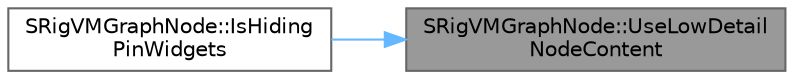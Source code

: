 digraph "SRigVMGraphNode::UseLowDetailNodeContent"
{
 // INTERACTIVE_SVG=YES
 // LATEX_PDF_SIZE
  bgcolor="transparent";
  edge [fontname=Helvetica,fontsize=10,labelfontname=Helvetica,labelfontsize=10];
  node [fontname=Helvetica,fontsize=10,shape=box,height=0.2,width=0.4];
  rankdir="RL";
  Node1 [id="Node000001",label="SRigVMGraphNode::UseLowDetail\lNodeContent",height=0.2,width=0.4,color="gray40", fillcolor="grey60", style="filled", fontcolor="black",tooltip=" "];
  Node1 -> Node2 [id="edge1_Node000001_Node000002",dir="back",color="steelblue1",style="solid",tooltip=" "];
  Node2 [id="Node000002",label="SRigVMGraphNode::IsHiding\lPinWidgets",height=0.2,width=0.4,color="grey40", fillcolor="white", style="filled",URL="$d8/de0/classSRigVMGraphNode.html#a44dbcc5f1b058800ca7af45fdb743bc4",tooltip="Returns true if the node is hiding its pins."];
}

